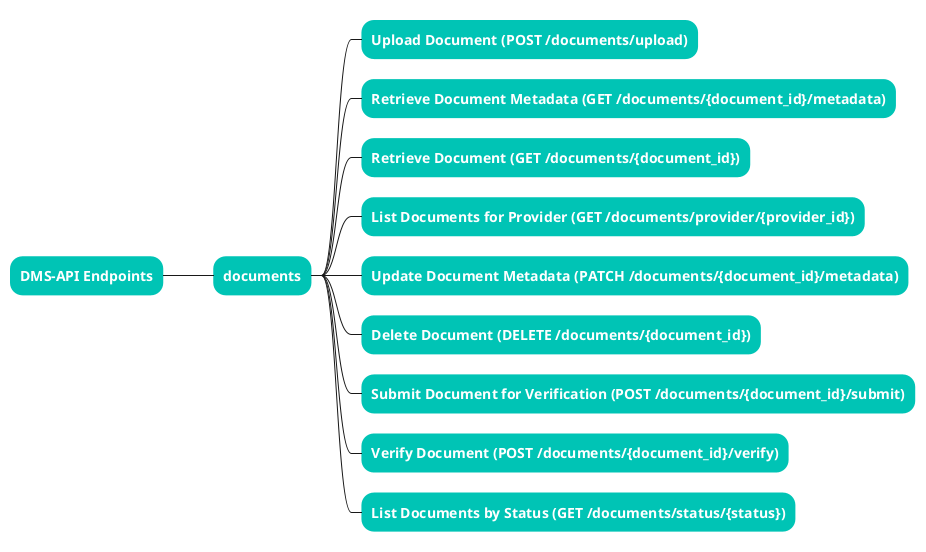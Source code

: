 @startmindmap API Gateway Endpoints
skinparam node {
    BackgroundColor #00C4B5
    FontColor #FFFFFF
    BorderColor #00C4B5
    BorderThickness 1
    FontStyle bold
}
* DMS-API Endpoints
** documents
*** Upload Document (POST /documents/upload)
*** Retrieve Document Metadata (GET /documents/{document_id}/metadata)
*** Retrieve Document (GET /documents/{document_id})
*** List Documents for Provider (GET /documents/provider/{provider_id})
*** Update Document Metadata (PATCH /documents/{document_id}/metadata)
*** Delete Document (DELETE /documents/{document_id})
*** Submit Document for Verification (POST /documents/{document_id}/submit)
*** Verify Document (POST /documents/{document_id}/verify)
*** List Documents by Status (GET /documents/status/{status})
@endmindmap
